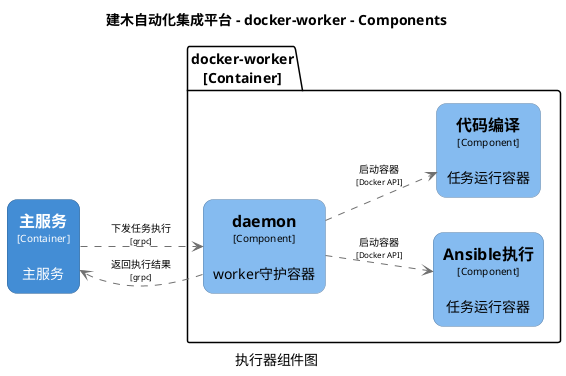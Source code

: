 @startuml(id=worker-component)
title 建木自动化集成平台 - docker-worker - Components
caption 执行器组件图

skinparam {
  shadowing false
  arrowFontSize 10
  defaultTextAlignment center
  wrapWidth 200
  maxMessageSize 100
}
hide stereotype
left to right direction
skinparam rectangle<<13>> {
  BackgroundColor #85bbf0
  FontColor #000000
  BorderColor #5D82A8
  roundCorner 20
}
skinparam rectangle<<14>> {
  BackgroundColor #85bbf0
  FontColor #000000
  BorderColor #5D82A8
  roundCorner 20
}
skinparam rectangle<<4>> {
  BackgroundColor #438dd5
  FontColor #ffffff
  BorderColor #2E6295
  roundCorner 20
}
skinparam rectangle<<15>> {
  BackgroundColor #85bbf0
  FontColor #000000
  BorderColor #5D82A8
  roundCorner 20
}
rectangle "==主服务\n<size:10>[Container]</size>\n\n主服务" <<4>> as 4
package "docker-worker\n[Container]" {
  rectangle "==Ansible执行\n<size:10>[Component]</size>\n\n任务运行容器" <<15>> as 15
  rectangle "==daemon\n<size:10>[Component]</size>\n\nworker守护容器" <<13>> as 13
  rectangle "==代码编译\n<size:10>[Component]</size>\n\n任务运行容器" <<14>> as 14
}
13 .[#707070].> 15 : "启动容器\n<size:8>[Docker API]</size>"
13 .[#707070].> 4 : "返回执行结果\n<size:8>[grpc]</size>"
13 .[#707070].> 14 : "启动容器\n<size:8>[Docker API]</size>"
4 .[#707070].> 13 : "下发任务执行\n<size:8>[grpc]</size>"
@enduml
